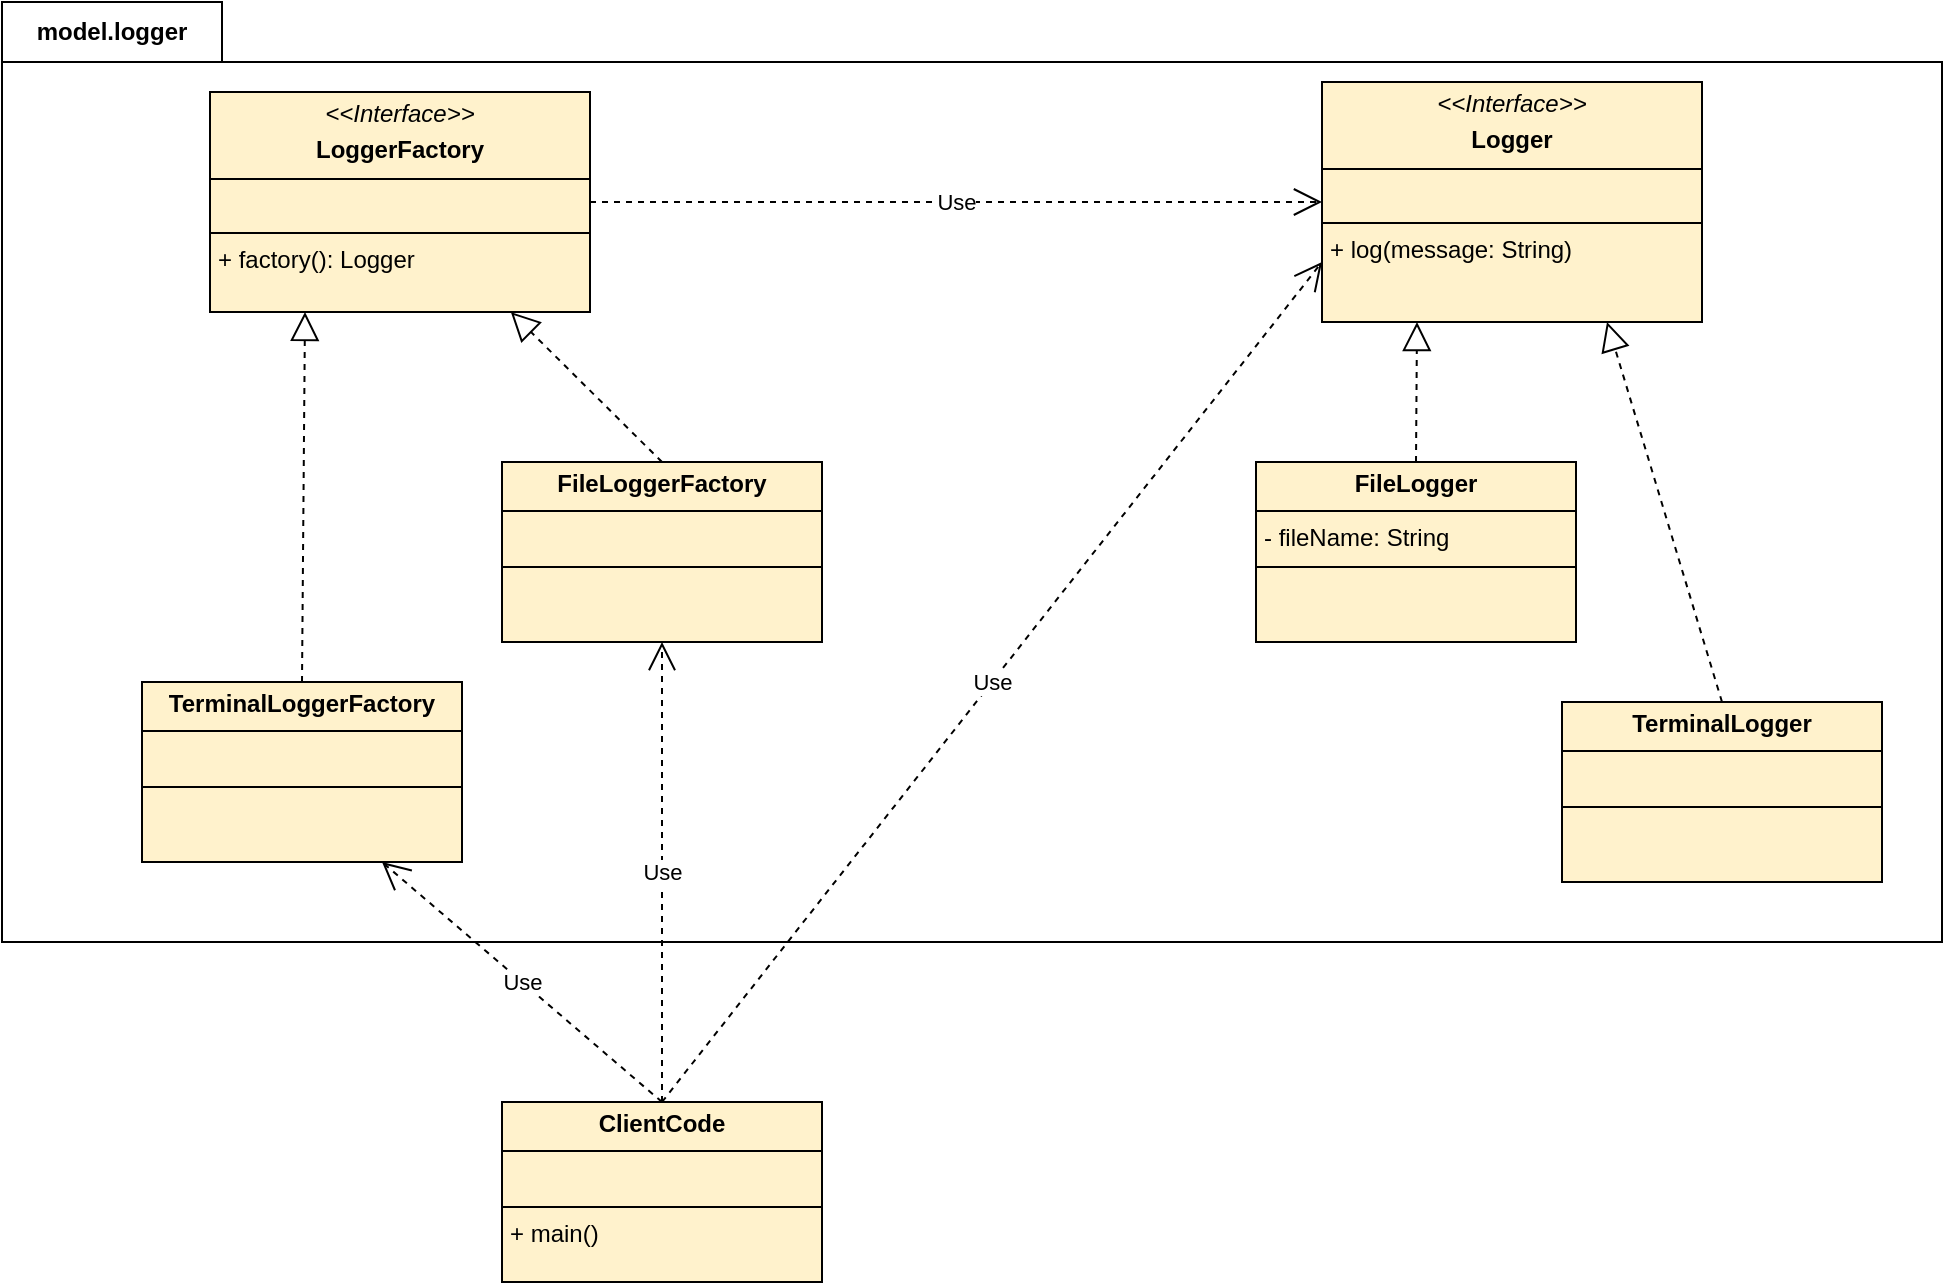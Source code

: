 <mxfile version="24.2.2" type="device">
  <diagram name="Página-1" id="PRtO155iJ3JlSD0bKajs">
    <mxGraphModel dx="1434" dy="822" grid="1" gridSize="10" guides="1" tooltips="1" connect="1" arrows="1" fold="1" page="1" pageScale="1" pageWidth="827" pageHeight="1169" math="0" shadow="0">
      <root>
        <mxCell id="0" />
        <mxCell id="1" parent="0" />
        <mxCell id="4i5c9vv8eh6KajX5vXTG-1" value="model.logger" style="shape=folder;fontStyle=1;tabWidth=110;tabHeight=30;tabPosition=left;html=1;boundedLbl=1;labelInHeader=1;container=1;collapsible=0;whiteSpace=wrap;" vertex="1" parent="1">
          <mxGeometry x="40" y="80" width="970" height="470" as="geometry" />
        </mxCell>
        <mxCell id="4i5c9vv8eh6KajX5vXTG-2" value="" style="html=1;strokeColor=none;resizeWidth=1;resizeHeight=1;fillColor=none;part=1;connectable=0;allowArrows=0;deletable=0;whiteSpace=wrap;" vertex="1" parent="4i5c9vv8eh6KajX5vXTG-1">
          <mxGeometry width="970" height="329" relative="1" as="geometry">
            <mxPoint y="30" as="offset" />
          </mxGeometry>
        </mxCell>
        <mxCell id="4i5c9vv8eh6KajX5vXTG-3" value="&lt;p style=&quot;margin:0px;margin-top:4px;text-align:center;&quot;&gt;&lt;i&gt;&amp;lt;&amp;lt;Interface&amp;gt;&amp;gt;&lt;/i&gt;&lt;b&gt;&lt;br&gt;&lt;/b&gt;&lt;/p&gt;&lt;p style=&quot;margin:0px;margin-top:4px;text-align:center;&quot;&gt;&lt;b&gt;Logger&lt;/b&gt;&lt;br&gt;&lt;/p&gt;&lt;hr size=&quot;1&quot; style=&quot;border-style:solid;&quot;&gt;&lt;p style=&quot;margin:0px;margin-left:4px;&quot;&gt;&lt;br&gt;&lt;/p&gt;&lt;hr size=&quot;1&quot; style=&quot;border-style:solid;&quot;&gt;&lt;p style=&quot;margin:0px;margin-left:4px;&quot;&gt;+ log(message: String)&lt;br&gt;&lt;br&gt;&lt;/p&gt;" style="verticalAlign=top;align=left;overflow=fill;html=1;whiteSpace=wrap;strokeColor=#000000;fontFamily=Helvetica;fontSize=12;fontColor=default;fillColor=#fff2cc;" vertex="1" parent="4i5c9vv8eh6KajX5vXTG-1">
          <mxGeometry x="660" y="40" width="190" height="120" as="geometry" />
        </mxCell>
        <mxCell id="4i5c9vv8eh6KajX5vXTG-4" value="&lt;p style=&quot;margin:0px;margin-top:4px;text-align:center;&quot;&gt;&lt;b&gt;FileLogger&lt;/b&gt;&lt;/p&gt;&lt;hr size=&quot;1&quot; style=&quot;border-style:solid;&quot;&gt;&lt;p style=&quot;margin:0px;margin-left:4px;&quot;&gt;- fileName: String&lt;br&gt;&lt;/p&gt;&lt;hr size=&quot;1&quot; style=&quot;border-style:solid;&quot;&gt;&lt;p style=&quot;margin:0px;margin-left:4px;&quot;&gt;&lt;br&gt;&lt;/p&gt;" style="verticalAlign=top;align=left;overflow=fill;html=1;whiteSpace=wrap;strokeColor=#000000;fontFamily=Helvetica;fontSize=12;fontColor=default;fillColor=#fff2cc;" vertex="1" parent="4i5c9vv8eh6KajX5vXTG-1">
          <mxGeometry x="627" y="230" width="160" height="90" as="geometry" />
        </mxCell>
        <mxCell id="4i5c9vv8eh6KajX5vXTG-5" value="" style="endArrow=block;dashed=1;endFill=0;endSize=12;html=1;rounded=0;entryX=0.25;entryY=1;entryDx=0;entryDy=0;exitX=0.5;exitY=0;exitDx=0;exitDy=0;" edge="1" parent="4i5c9vv8eh6KajX5vXTG-1" source="4i5c9vv8eh6KajX5vXTG-4" target="4i5c9vv8eh6KajX5vXTG-3">
          <mxGeometry width="160" relative="1" as="geometry">
            <mxPoint x="290" y="350" as="sourcePoint" />
            <mxPoint x="450" y="350" as="targetPoint" />
          </mxGeometry>
        </mxCell>
        <mxCell id="4i5c9vv8eh6KajX5vXTG-6" value="&lt;p style=&quot;margin:0px;margin-top:4px;text-align:center;&quot;&gt;&lt;b&gt;TerminalLogger&lt;/b&gt;&lt;/p&gt;&lt;hr size=&quot;1&quot; style=&quot;border-style:solid;&quot;&gt;&lt;p style=&quot;margin:0px;margin-left:4px;&quot;&gt;&lt;br&gt;&lt;/p&gt;&lt;hr size=&quot;1&quot; style=&quot;border-style:solid;&quot;&gt;&lt;p style=&quot;margin:0px;margin-left:4px;&quot;&gt;&lt;br&gt;&lt;/p&gt;" style="verticalAlign=top;align=left;overflow=fill;html=1;whiteSpace=wrap;strokeColor=#000000;fontFamily=Helvetica;fontSize=12;fontColor=default;fillColor=#fff2cc;" vertex="1" parent="4i5c9vv8eh6KajX5vXTG-1">
          <mxGeometry x="780" y="350" width="160" height="90" as="geometry" />
        </mxCell>
        <mxCell id="4i5c9vv8eh6KajX5vXTG-7" value="" style="endArrow=block;dashed=1;endFill=0;endSize=12;html=1;rounded=0;entryX=0.75;entryY=1;entryDx=0;entryDy=0;exitX=0.5;exitY=0;exitDx=0;exitDy=0;" edge="1" parent="4i5c9vv8eh6KajX5vXTG-1" source="4i5c9vv8eh6KajX5vXTG-6" target="4i5c9vv8eh6KajX5vXTG-3">
          <mxGeometry width="160" relative="1" as="geometry">
            <mxPoint x="290" y="350" as="sourcePoint" />
            <mxPoint x="450" y="350" as="targetPoint" />
          </mxGeometry>
        </mxCell>
        <mxCell id="4i5c9vv8eh6KajX5vXTG-8" value="&lt;p style=&quot;margin:0px;margin-top:4px;text-align:center;&quot;&gt;&lt;i&gt;&amp;lt;&amp;lt;Interface&amp;gt;&amp;gt;&lt;/i&gt;&lt;b&gt;&lt;br&gt;&lt;/b&gt;&lt;/p&gt;&lt;p style=&quot;margin:0px;margin-top:4px;text-align:center;&quot;&gt;&lt;b&gt;LoggerFactory&lt;/b&gt;&lt;br&gt;&lt;/p&gt;&lt;hr size=&quot;1&quot; style=&quot;border-style:solid;&quot;&gt;&lt;p style=&quot;margin:0px;margin-left:4px;&quot;&gt;&lt;br&gt;&lt;/p&gt;&lt;hr size=&quot;1&quot; style=&quot;border-style:solid;&quot;&gt;&lt;p style=&quot;margin:0px;margin-left:4px;&quot;&gt;+ factory(): Logger&lt;br&gt;&lt;br&gt;&lt;/p&gt;" style="verticalAlign=top;align=left;overflow=fill;html=1;whiteSpace=wrap;fillColor=#fff2cc;strokeColor=#000000;" vertex="1" parent="4i5c9vv8eh6KajX5vXTG-1">
          <mxGeometry x="104" y="45" width="190" height="110" as="geometry" />
        </mxCell>
        <mxCell id="4i5c9vv8eh6KajX5vXTG-9" value="&lt;p style=&quot;margin:0px;margin-top:4px;text-align:center;&quot;&gt;&lt;b&gt;FileLoggerFactory&lt;/b&gt;&lt;/p&gt;&lt;hr size=&quot;1&quot; style=&quot;border-style:solid;&quot;&gt;&lt;p style=&quot;margin:0px;margin-left:4px;&quot;&gt;&lt;br&gt;&lt;/p&gt;&lt;hr size=&quot;1&quot; style=&quot;border-style:solid;&quot;&gt;&lt;p style=&quot;margin:0px;margin-left:4px;&quot;&gt;&lt;br&gt;&lt;/p&gt;" style="verticalAlign=top;align=left;overflow=fill;html=1;whiteSpace=wrap;strokeColor=#000000;fontFamily=Helvetica;fontSize=12;fontColor=default;fillColor=#fff2cc;" vertex="1" parent="4i5c9vv8eh6KajX5vXTG-1">
          <mxGeometry x="250" y="230" width="160" height="90" as="geometry" />
        </mxCell>
        <mxCell id="4i5c9vv8eh6KajX5vXTG-10" value="&lt;p style=&quot;margin:0px;margin-top:4px;text-align:center;&quot;&gt;&lt;b&gt;TerminalLoggerFactory&lt;/b&gt;&lt;/p&gt;&lt;hr size=&quot;1&quot; style=&quot;border-style:solid;&quot;&gt;&lt;p style=&quot;margin:0px;margin-left:4px;&quot;&gt;&lt;br&gt;&lt;/p&gt;&lt;hr size=&quot;1&quot; style=&quot;border-style:solid;&quot;&gt;&lt;p style=&quot;margin:0px;margin-left:4px;&quot;&gt;&lt;br&gt;&lt;/p&gt;" style="verticalAlign=top;align=left;overflow=fill;html=1;whiteSpace=wrap;strokeColor=#000000;fontFamily=Helvetica;fontSize=12;fontColor=default;fillColor=#fff2cc;" vertex="1" parent="4i5c9vv8eh6KajX5vXTG-1">
          <mxGeometry x="70" y="340" width="160" height="90" as="geometry" />
        </mxCell>
        <mxCell id="4i5c9vv8eh6KajX5vXTG-11" value="" style="endArrow=block;dashed=1;endFill=0;endSize=12;html=1;rounded=0;entryX=0.25;entryY=1;entryDx=0;entryDy=0;exitX=0.5;exitY=0;exitDx=0;exitDy=0;" edge="1" parent="4i5c9vv8eh6KajX5vXTG-1" source="4i5c9vv8eh6KajX5vXTG-10" target="4i5c9vv8eh6KajX5vXTG-8">
          <mxGeometry width="160" relative="1" as="geometry">
            <mxPoint x="290" y="350" as="sourcePoint" />
            <mxPoint x="450" y="350" as="targetPoint" />
          </mxGeometry>
        </mxCell>
        <mxCell id="4i5c9vv8eh6KajX5vXTG-12" value="" style="endArrow=block;dashed=1;endFill=0;endSize=12;html=1;rounded=0;exitX=0.5;exitY=0;exitDx=0;exitDy=0;" edge="1" parent="4i5c9vv8eh6KajX5vXTG-1" source="4i5c9vv8eh6KajX5vXTG-9" target="4i5c9vv8eh6KajX5vXTG-8">
          <mxGeometry width="160" relative="1" as="geometry">
            <mxPoint x="290" y="350" as="sourcePoint" />
            <mxPoint x="450" y="350" as="targetPoint" />
          </mxGeometry>
        </mxCell>
        <mxCell id="4i5c9vv8eh6KajX5vXTG-13" value="Use" style="endArrow=open;endSize=12;dashed=1;html=1;rounded=0;exitX=1;exitY=0.5;exitDx=0;exitDy=0;entryX=0;entryY=0.5;entryDx=0;entryDy=0;" edge="1" parent="4i5c9vv8eh6KajX5vXTG-1" source="4i5c9vv8eh6KajX5vXTG-8" target="4i5c9vv8eh6KajX5vXTG-3">
          <mxGeometry width="160" relative="1" as="geometry">
            <mxPoint x="290" y="350" as="sourcePoint" />
            <mxPoint x="450" y="350" as="targetPoint" />
          </mxGeometry>
        </mxCell>
        <mxCell id="4i5c9vv8eh6KajX5vXTG-14" value="&lt;p style=&quot;margin:0px;margin-top:4px;text-align:center;&quot;&gt;&lt;b&gt;ClientCode&lt;/b&gt;&lt;br&gt;&lt;/p&gt;&lt;hr size=&quot;1&quot; style=&quot;border-style:solid;&quot;&gt;&lt;p style=&quot;margin:0px;margin-left:4px;&quot;&gt;&lt;br&gt;&lt;/p&gt;&lt;hr size=&quot;1&quot; style=&quot;border-style:solid;&quot;&gt;&lt;p style=&quot;margin:0px;margin-left:4px;&quot;&gt;+ main()&lt;br&gt;&lt;/p&gt;" style="verticalAlign=top;align=left;overflow=fill;html=1;whiteSpace=wrap;strokeColor=#000000;fontFamily=Helvetica;fontSize=12;fontColor=default;fillColor=#fff2cc;" vertex="1" parent="1">
          <mxGeometry x="290" y="630" width="160" height="90" as="geometry" />
        </mxCell>
        <mxCell id="4i5c9vv8eh6KajX5vXTG-15" value="Use" style="endArrow=open;endSize=12;dashed=1;html=1;rounded=0;exitX=0.5;exitY=0;exitDx=0;exitDy=0;entryX=0.5;entryY=1;entryDx=0;entryDy=0;" edge="1" parent="1" source="4i5c9vv8eh6KajX5vXTG-14" target="4i5c9vv8eh6KajX5vXTG-9">
          <mxGeometry width="160" relative="1" as="geometry">
            <mxPoint x="330" y="430" as="sourcePoint" />
            <mxPoint x="490" y="430" as="targetPoint" />
          </mxGeometry>
        </mxCell>
        <mxCell id="4i5c9vv8eh6KajX5vXTG-16" value="Use" style="endArrow=open;endSize=12;dashed=1;html=1;rounded=0;exitX=0.5;exitY=0;exitDx=0;exitDy=0;entryX=0.75;entryY=1;entryDx=0;entryDy=0;" edge="1" parent="1" source="4i5c9vv8eh6KajX5vXTG-14" target="4i5c9vv8eh6KajX5vXTG-10">
          <mxGeometry width="160" relative="1" as="geometry">
            <mxPoint x="330" y="430" as="sourcePoint" />
            <mxPoint x="490" y="430" as="targetPoint" />
          </mxGeometry>
        </mxCell>
        <mxCell id="4i5c9vv8eh6KajX5vXTG-17" value="Use" style="endArrow=open;endSize=12;dashed=1;html=1;rounded=0;exitX=0.5;exitY=0;exitDx=0;exitDy=0;entryX=0;entryY=0.75;entryDx=0;entryDy=0;" edge="1" parent="1" source="4i5c9vv8eh6KajX5vXTG-14" target="4i5c9vv8eh6KajX5vXTG-3">
          <mxGeometry width="160" relative="1" as="geometry">
            <mxPoint x="330" y="430" as="sourcePoint" />
            <mxPoint x="490" y="430" as="targetPoint" />
          </mxGeometry>
        </mxCell>
      </root>
    </mxGraphModel>
  </diagram>
</mxfile>
